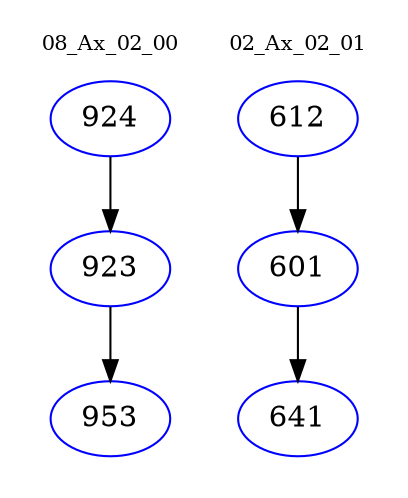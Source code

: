digraph{
subgraph cluster_0 {
color = white
label = "08_Ax_02_00";
fontsize=10;
T0_924 [label="924", color="blue"]
T0_924 -> T0_923 [color="black"]
T0_923 [label="923", color="blue"]
T0_923 -> T0_953 [color="black"]
T0_953 [label="953", color="blue"]
}
subgraph cluster_1 {
color = white
label = "02_Ax_02_01";
fontsize=10;
T1_612 [label="612", color="blue"]
T1_612 -> T1_601 [color="black"]
T1_601 [label="601", color="blue"]
T1_601 -> T1_641 [color="black"]
T1_641 [label="641", color="blue"]
}
}
